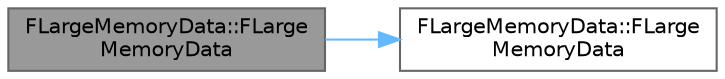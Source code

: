 digraph "FLargeMemoryData::FLargeMemoryData"
{
 // INTERACTIVE_SVG=YES
 // LATEX_PDF_SIZE
  bgcolor="transparent";
  edge [fontname=Helvetica,fontsize=10,labelfontname=Helvetica,labelfontsize=10];
  node [fontname=Helvetica,fontsize=10,shape=box,height=0.2,width=0.4];
  rankdir="LR";
  Node1 [id="Node000001",label="FLargeMemoryData::FLarge\lMemoryData",height=0.2,width=0.4,color="gray40", fillcolor="grey60", style="filled", fontcolor="black",tooltip="Non-copyable."];
  Node1 -> Node2 [id="edge1_Node000001_Node000002",color="steelblue1",style="solid",tooltip=" "];
  Node2 [id="Node000002",label="FLargeMemoryData::FLarge\lMemoryData",height=0.2,width=0.4,color="grey40", fillcolor="white", style="filled",URL="$d6/dc0/classFLargeMemoryData.html#ac7316f640d1683702576787f86ab5aa9",tooltip=" "];
}
